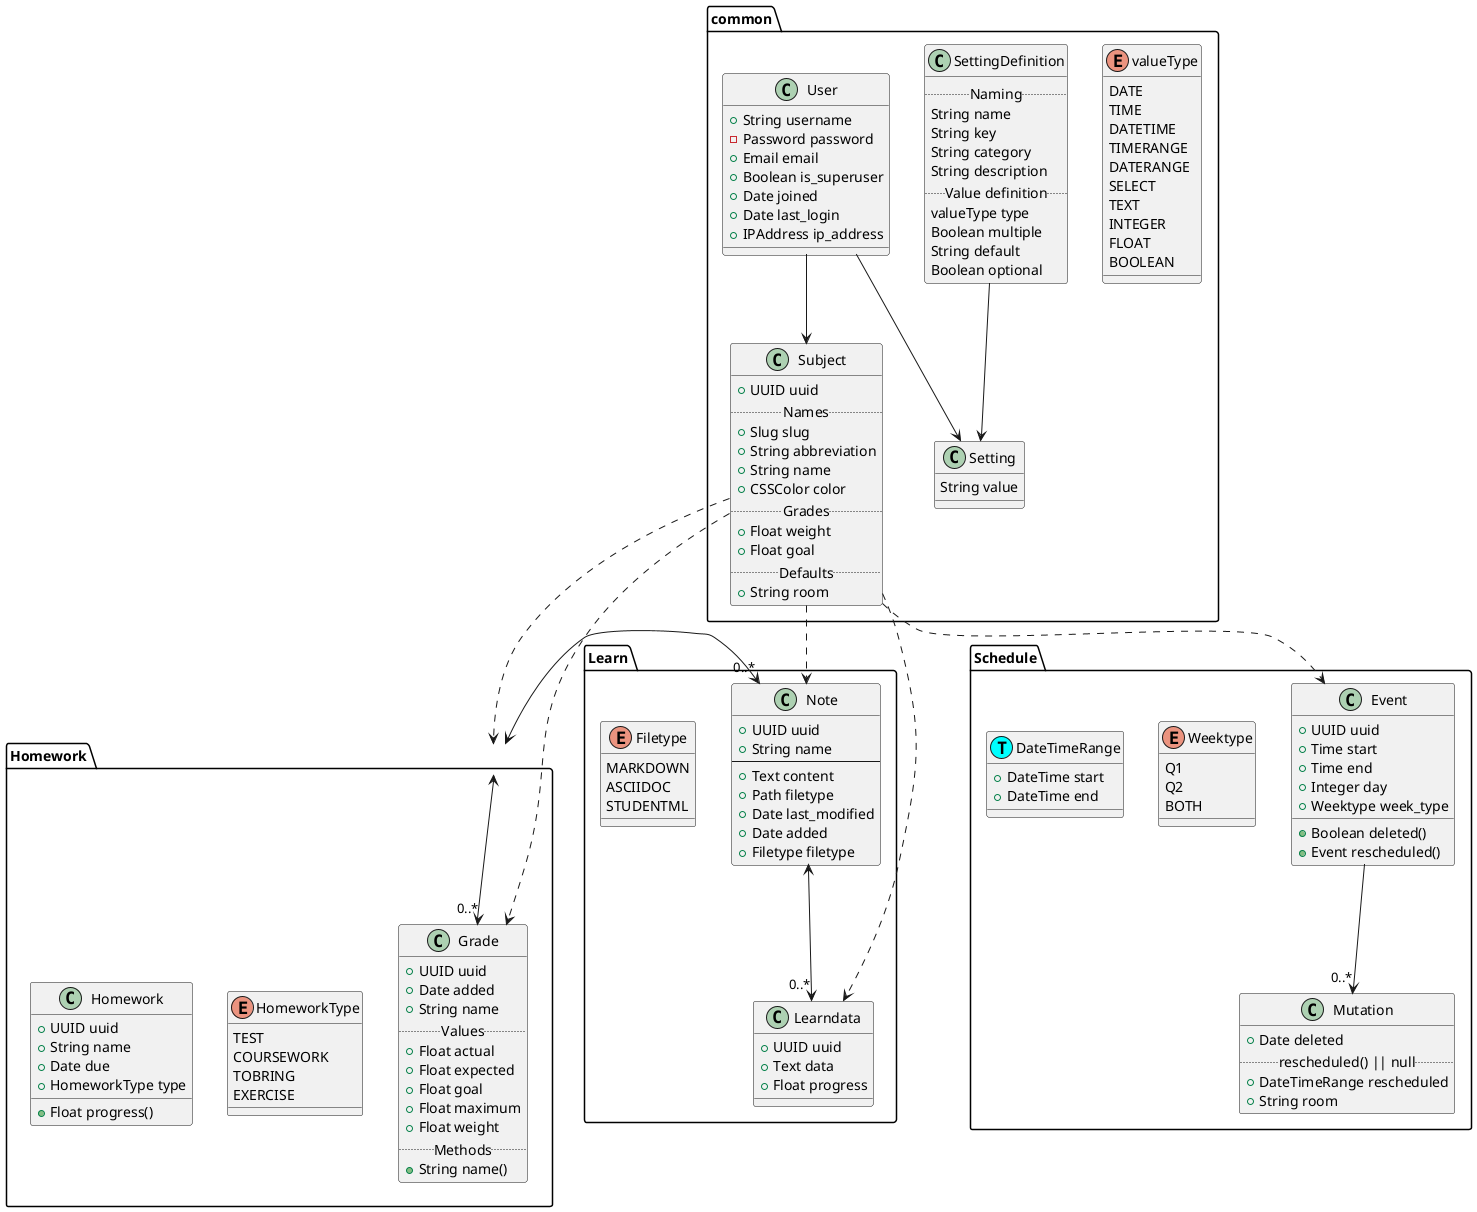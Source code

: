 @startuml
package common {
    class Subject {
        + UUID uuid
        ..Names..
        + Slug slug
        + String abbreviation
        + String name
        + CSSColor color
        ..Grades..
        + Float weight
        + Float goal
        ..Defaults..
        + String room
    }

    enum valueType {
        DATE
        TIME
        DATETIME
        TIMERANGE
        DATERANGE
        SELECT
        TEXT
        INTEGER
        FLOAT
        BOOLEAN
    }

    class SettingDefinition {
        ..Naming..
        String name
        String key
        String category
        String description
        ..Value definition..
        valueType type
        Boolean multiple
        String default
        Boolean optional
    }

    class Setting {
        String value
    }

    class User {
        + String username
        - Password password
        + Email email
        + Boolean is_superuser
        + Date joined
        + Date last_login
        + IPAddress ip_address
    }
}
package Learn {
    enum Filetype {
        MARKDOWN
        ASCIIDOC
        STUDENTML
    }

    class Note {
        + UUID uuid
        + String name
        ---
        + Text content
        + Path filetype
        + Date last_modified
        + Date added
        + Filetype filetype
    }

    class Learndata {
        + UUID uuid
        + Text data
        + Float progress
    }
}

package Schedule {
    
    enum Weektype {
        Q1
        Q2
        BOTH
    }

    class DateTimeRange<< (T,cyan) >> {
        + DateTime start
        + DateTime end
    }

    class Event {
        + UUID uuid
        + Time start
        + Time end
        + Integer day
        + Weektype week_type
        + Boolean deleted()
        + Event rescheduled()
    }
    
    class Mutation {
        + Date deleted
        ..rescheduled() || null..
        + DateTimeRange rescheduled
        + String room
    }
}

package Homework {
    class Grade {
        + UUID uuid
        + Date added
        + String name
        ..Values..
        + Float actual
        + Float expected
        + Float goal
        + Float maximum
        + Float weight
        ..Methods..
        + String name()
    }

    enum HomeworkType {
        TEST
        COURSEWORK
        TOBRING
        EXERCISE
    }

    class Homework {
        + UUID uuid
        + String name
        + Date due
        + Float progress()
        + HomeworkType type
    }
}

User --> Subject
User --> Setting
SettingDefinition --> Setting

Subject ..> Note
Subject ..> Homework
Subject ..> Event
Subject ..> Learndata
Subject ..> Grade

Note <--> "0..*" Learndata
Homework <--> "0..*" Grade
Homework <--> "0..*" Note
Event --> "0..*" Mutation

Event -[hidden]> Note
Note -[hidden]> Homework
@enduml
